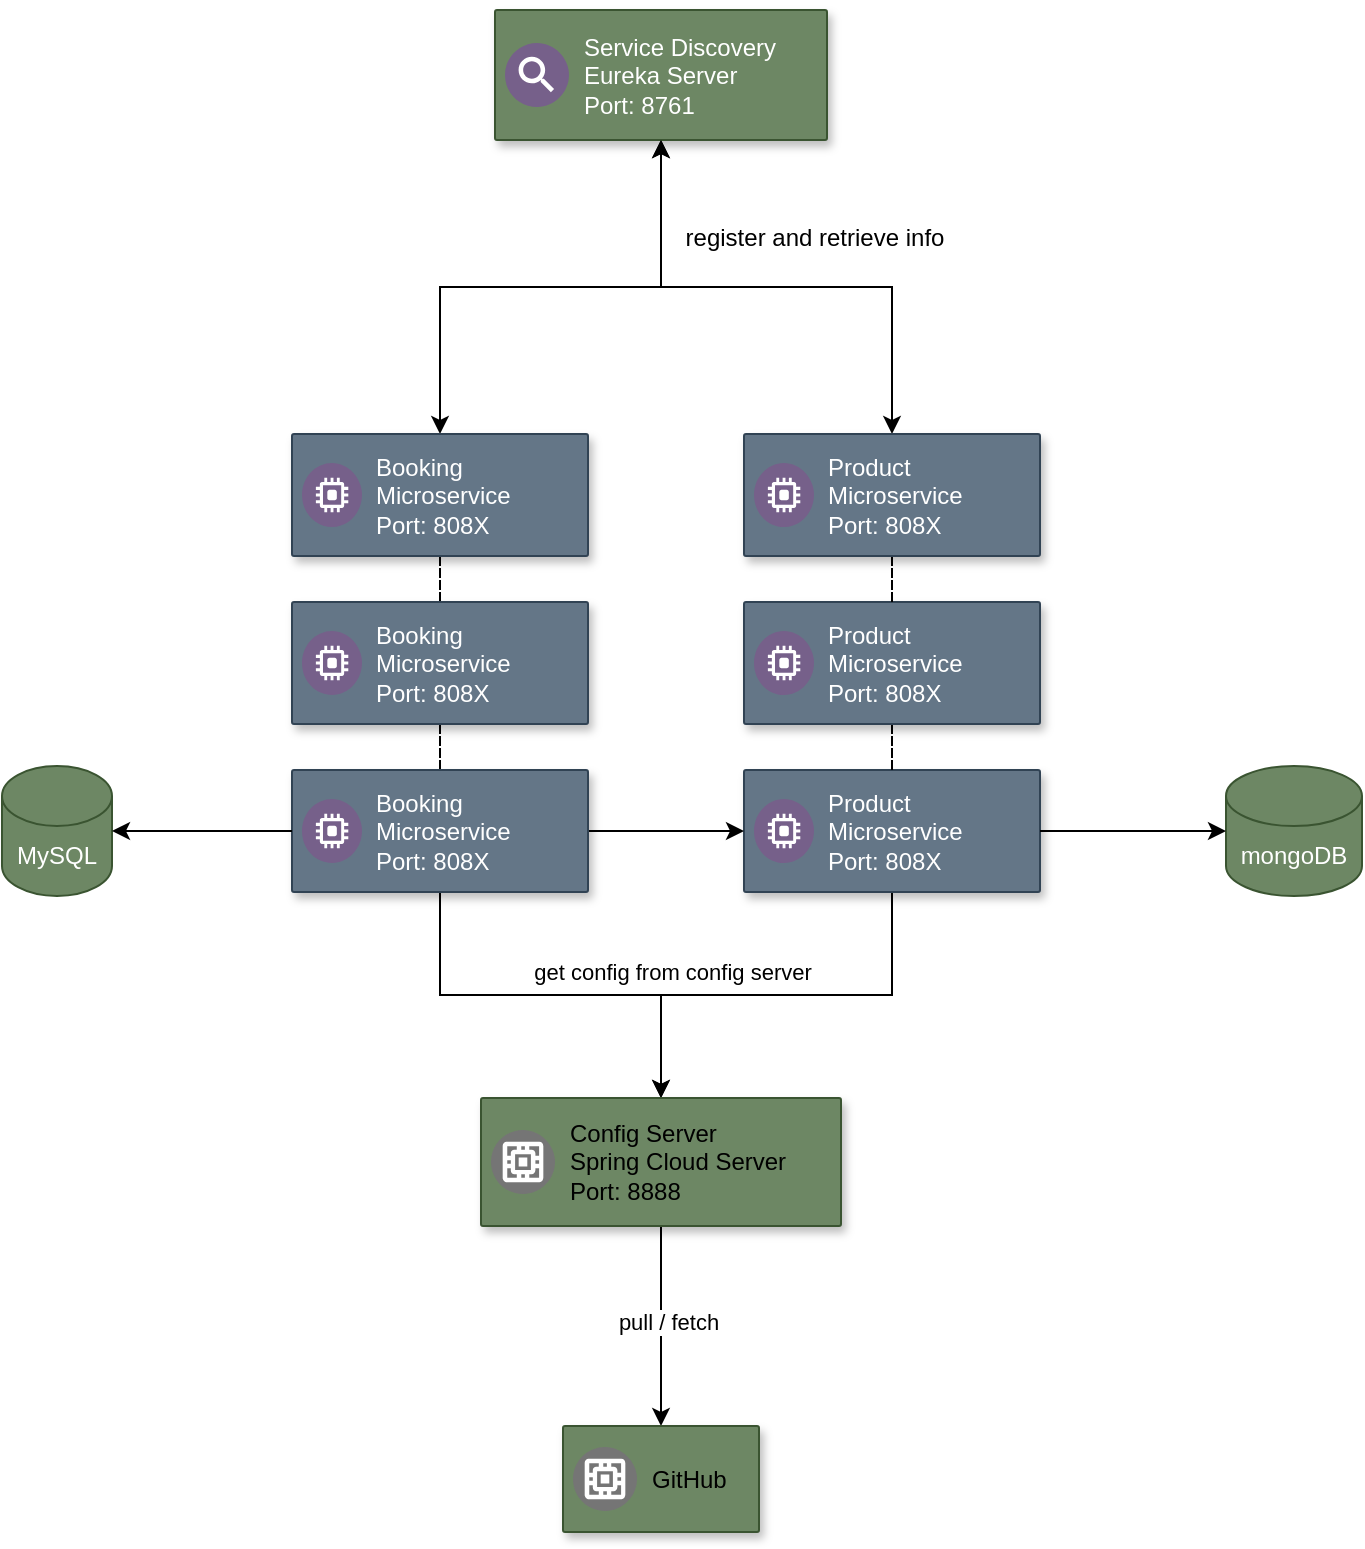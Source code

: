 <mxfile version="24.7.8" pages="2">
  <diagram name="Página-1" id="boh9xMR8GabRtBH2aX5Q">
    <mxGraphModel dx="1417" dy="825" grid="0" gridSize="10" guides="1" tooltips="1" connect="1" arrows="1" fold="1" page="0" pageScale="1" pageWidth="827" pageHeight="1169" math="0" shadow="0">
      <root>
        <mxCell id="0" />
        <mxCell id="1" parent="0" />
        <mxCell id="HiFFPttDV8a6uunUvFKZ-3" value="mongoDB" style="shape=cylinder3;whiteSpace=wrap;html=1;boundedLbl=1;backgroundOutline=1;size=15;fillColor=#6d8764;fontColor=#ffffff;strokeColor=#3A5431;" vertex="1" parent="1">
          <mxGeometry x="933" y="577" width="68" height="65" as="geometry" />
        </mxCell>
        <mxCell id="HiFFPttDV8a6uunUvFKZ-6" value="MySQL" style="shape=cylinder3;whiteSpace=wrap;html=1;boundedLbl=1;backgroundOutline=1;size=15;fillColor=#6d8764;fontColor=#ffffff;strokeColor=#3A5431;" vertex="1" parent="1">
          <mxGeometry x="321" y="577" width="55" height="65" as="geometry" />
        </mxCell>
        <mxCell id="yWfMnHsUJ8-g2Fkjy2Jz-31" style="edgeStyle=orthogonalEdgeStyle;rounded=0;orthogonalLoop=1;jettySize=auto;html=1;entryX=0.5;entryY=0;entryDx=0;entryDy=0;" edge="1" parent="1" source="HiFFPttDV8a6uunUvFKZ-10" target="yWfMnHsUJ8-g2Fkjy2Jz-16">
          <mxGeometry relative="1" as="geometry" />
        </mxCell>
        <mxCell id="HiFFPttDV8a6uunUvFKZ-10" value="" style="strokeColor=#314354;shadow=1;strokeWidth=1;rounded=1;absoluteArcSize=1;arcSize=2;fillColor=#647687;fontColor=#ffffff;align=center;" vertex="1" parent="1">
          <mxGeometry x="692" y="579" width="148" height="61" as="geometry" />
        </mxCell>
        <mxCell id="HiFFPttDV8a6uunUvFKZ-11" value="Product&lt;br&gt;Microservice&lt;br&gt;Port: 808X" style="sketch=0;dashed=0;connectable=0;html=1;fillColor=#76608a;strokeColor=#432D57;shape=mxgraph.gcp2.dedicated_game_server;part=1;labelPosition=right;verticalLabelPosition=middle;align=left;verticalAlign=middle;spacingLeft=5;fontSize=12;fontColor=#ffffff;" vertex="1" parent="HiFFPttDV8a6uunUvFKZ-10">
          <mxGeometry y="0.5" width="30" height="32" relative="1" as="geometry">
            <mxPoint x="5" y="-16" as="offset" />
          </mxGeometry>
        </mxCell>
        <mxCell id="HiFFPttDV8a6uunUvFKZ-14" style="edgeStyle=orthogonalEdgeStyle;rounded=0;orthogonalLoop=1;jettySize=auto;html=1;entryX=0;entryY=0.5;entryDx=0;entryDy=0;" edge="1" parent="1" source="HiFFPttDV8a6uunUvFKZ-12" target="HiFFPttDV8a6uunUvFKZ-10">
          <mxGeometry relative="1" as="geometry" />
        </mxCell>
        <mxCell id="yWfMnHsUJ8-g2Fkjy2Jz-10" style="edgeStyle=orthogonalEdgeStyle;rounded=0;orthogonalLoop=1;jettySize=auto;html=1;entryX=0.5;entryY=1;entryDx=0;entryDy=0;dashed=1;endArrow=none;endFill=0;" edge="1" parent="1" source="HiFFPttDV8a6uunUvFKZ-12" target="yWfMnHsUJ8-g2Fkjy2Jz-1">
          <mxGeometry relative="1" as="geometry" />
        </mxCell>
        <mxCell id="yWfMnHsUJ8-g2Fkjy2Jz-30" style="edgeStyle=orthogonalEdgeStyle;rounded=0;orthogonalLoop=1;jettySize=auto;html=1;entryX=0.5;entryY=0;entryDx=0;entryDy=0;" edge="1" parent="1" source="HiFFPttDV8a6uunUvFKZ-12" target="yWfMnHsUJ8-g2Fkjy2Jz-16">
          <mxGeometry relative="1" as="geometry" />
        </mxCell>
        <mxCell id="yWfMnHsUJ8-g2Fkjy2Jz-32" value="get config from config server" style="edgeLabel;html=1;align=center;verticalAlign=middle;resizable=0;points=[];" vertex="1" connectable="0" parent="yWfMnHsUJ8-g2Fkjy2Jz-30">
          <mxGeometry x="-0.302" y="1" relative="1" as="geometry">
            <mxPoint x="93" y="-11" as="offset" />
          </mxGeometry>
        </mxCell>
        <mxCell id="HiFFPttDV8a6uunUvFKZ-12" value="" style="strokeColor=#314354;shadow=1;strokeWidth=1;rounded=1;absoluteArcSize=1;arcSize=2;fillColor=#647687;fontColor=#ffffff;align=center;" vertex="1" parent="1">
          <mxGeometry x="466" y="579" width="148" height="61" as="geometry" />
        </mxCell>
        <mxCell id="HiFFPttDV8a6uunUvFKZ-13" value="Booking&lt;br&gt;Microservice&lt;br&gt;Port: 808X" style="sketch=0;dashed=0;connectable=0;html=1;fillColor=#76608a;strokeColor=#432D57;shape=mxgraph.gcp2.dedicated_game_server;part=1;labelPosition=right;verticalLabelPosition=middle;align=left;verticalAlign=middle;spacingLeft=5;fontSize=12;fontColor=#ffffff;" vertex="1" parent="HiFFPttDV8a6uunUvFKZ-12">
          <mxGeometry y="0.5" width="30" height="32" relative="1" as="geometry">
            <mxPoint x="5" y="-16" as="offset" />
          </mxGeometry>
        </mxCell>
        <mxCell id="yWfMnHsUJ8-g2Fkjy2Jz-13" style="edgeStyle=orthogonalEdgeStyle;rounded=0;orthogonalLoop=1;jettySize=auto;html=1;entryX=0.5;entryY=0;entryDx=0;entryDy=0;endArrow=none;endFill=0;dashed=1;" edge="1" parent="1" source="HiFFPttDV8a6uunUvFKZ-18" target="HiFFPttDV8a6uunUvFKZ-10">
          <mxGeometry relative="1" as="geometry" />
        </mxCell>
        <mxCell id="HiFFPttDV8a6uunUvFKZ-18" value="" style="strokeColor=#314354;shadow=1;strokeWidth=1;rounded=1;absoluteArcSize=1;arcSize=2;fillColor=#647687;fontColor=#ffffff;align=center;" vertex="1" parent="1">
          <mxGeometry x="692" y="495" width="148" height="61" as="geometry" />
        </mxCell>
        <mxCell id="HiFFPttDV8a6uunUvFKZ-19" value="Product&lt;br&gt;Microservice&lt;br&gt;Port: 808X" style="sketch=0;dashed=0;connectable=0;html=1;fillColor=#76608a;strokeColor=#432D57;shape=mxgraph.gcp2.dedicated_game_server;part=1;labelPosition=right;verticalLabelPosition=middle;align=left;verticalAlign=middle;spacingLeft=5;fontSize=12;fontColor=#ffffff;" vertex="1" parent="HiFFPttDV8a6uunUvFKZ-18">
          <mxGeometry y="0.5" width="30" height="32" relative="1" as="geometry">
            <mxPoint x="5" y="-16" as="offset" />
          </mxGeometry>
        </mxCell>
        <mxCell id="yWfMnHsUJ8-g2Fkjy2Jz-8" style="edgeStyle=orthogonalEdgeStyle;rounded=0;orthogonalLoop=1;jettySize=auto;html=1;entryX=0.5;entryY=1;entryDx=0;entryDy=0;startArrow=classic;startFill=1;" edge="1" parent="1" source="HiFFPttDV8a6uunUvFKZ-20" target="HiFFPttDV8a6uunUvFKZ-22">
          <mxGeometry relative="1" as="geometry" />
        </mxCell>
        <mxCell id="yWfMnHsUJ8-g2Fkjy2Jz-12" style="edgeStyle=orthogonalEdgeStyle;rounded=0;orthogonalLoop=1;jettySize=auto;html=1;entryX=0.5;entryY=0;entryDx=0;entryDy=0;endArrow=none;endFill=0;dashed=1;" edge="1" parent="1" source="HiFFPttDV8a6uunUvFKZ-20" target="HiFFPttDV8a6uunUvFKZ-18">
          <mxGeometry relative="1" as="geometry" />
        </mxCell>
        <mxCell id="HiFFPttDV8a6uunUvFKZ-20" value="" style="strokeColor=#314354;shadow=1;strokeWidth=1;rounded=1;absoluteArcSize=1;arcSize=2;fillColor=#647687;fontColor=#ffffff;align=center;" vertex="1" parent="1">
          <mxGeometry x="692" y="411" width="148" height="61" as="geometry" />
        </mxCell>
        <mxCell id="HiFFPttDV8a6uunUvFKZ-21" value="Product&lt;br&gt;Microservice&lt;br&gt;Port: 808X" style="sketch=0;dashed=0;connectable=0;html=1;fillColor=#76608a;strokeColor=#432D57;shape=mxgraph.gcp2.dedicated_game_server;part=1;labelPosition=right;verticalLabelPosition=middle;align=left;verticalAlign=middle;spacingLeft=5;fontSize=12;fontColor=#ffffff;" vertex="1" parent="HiFFPttDV8a6uunUvFKZ-20">
          <mxGeometry y="0.5" width="30" height="32" relative="1" as="geometry">
            <mxPoint x="5" y="-16" as="offset" />
          </mxGeometry>
        </mxCell>
        <mxCell id="HiFFPttDV8a6uunUvFKZ-22" value="" style="strokeColor=#3A5431;shadow=1;strokeWidth=1;rounded=1;absoluteArcSize=1;arcSize=2;fillColor=#6d8764;fontColor=#ffffff;verticalAlign=middle;labelPosition=center;verticalLabelPosition=middle;align=center;" vertex="1" parent="1">
          <mxGeometry x="567.5" y="199" width="166" height="65" as="geometry" />
        </mxCell>
        <mxCell id="HiFFPttDV8a6uunUvFKZ-23" value="Service Discovery&lt;br&gt;Eureka Server&lt;br&gt;Port: 8761" style="sketch=0;dashed=0;connectable=0;html=1;fillColor=#76608a;strokeColor=#432D57;shape=mxgraph.gcp2.service_discovery;part=1;labelPosition=right;verticalLabelPosition=middle;align=left;verticalAlign=middle;spacingLeft=5;fontSize=12;fontColor=#ffffff;" vertex="1" parent="HiFFPttDV8a6uunUvFKZ-22">
          <mxGeometry y="0.5" width="32" height="32" relative="1" as="geometry">
            <mxPoint x="5" y="-16" as="offset" />
          </mxGeometry>
        </mxCell>
        <mxCell id="yWfMnHsUJ8-g2Fkjy2Jz-11" style="edgeStyle=orthogonalEdgeStyle;rounded=0;orthogonalLoop=1;jettySize=auto;html=1;entryX=0.5;entryY=1;entryDx=0;entryDy=0;dashed=1;endArrow=none;endFill=0;" edge="1" parent="1" source="yWfMnHsUJ8-g2Fkjy2Jz-1" target="yWfMnHsUJ8-g2Fkjy2Jz-5">
          <mxGeometry relative="1" as="geometry" />
        </mxCell>
        <mxCell id="yWfMnHsUJ8-g2Fkjy2Jz-1" value="" style="strokeColor=#314354;shadow=1;strokeWidth=1;rounded=1;absoluteArcSize=1;arcSize=2;fillColor=#647687;fontColor=#ffffff;align=center;" vertex="1" parent="1">
          <mxGeometry x="466" y="495" width="148" height="61" as="geometry" />
        </mxCell>
        <mxCell id="yWfMnHsUJ8-g2Fkjy2Jz-2" value="Booking&lt;br&gt;Microservice&lt;br&gt;Port: 808X" style="sketch=0;dashed=0;connectable=0;html=1;fillColor=#76608a;strokeColor=#432D57;shape=mxgraph.gcp2.dedicated_game_server;part=1;labelPosition=right;verticalLabelPosition=middle;align=left;verticalAlign=middle;spacingLeft=5;fontSize=12;fontColor=#ffffff;" vertex="1" parent="yWfMnHsUJ8-g2Fkjy2Jz-1">
          <mxGeometry y="0.5" width="30" height="32" relative="1" as="geometry">
            <mxPoint x="5" y="-16" as="offset" />
          </mxGeometry>
        </mxCell>
        <mxCell id="yWfMnHsUJ8-g2Fkjy2Jz-7" style="edgeStyle=orthogonalEdgeStyle;rounded=0;orthogonalLoop=1;jettySize=auto;html=1;entryX=0.5;entryY=1;entryDx=0;entryDy=0;startArrow=classic;startFill=1;" edge="1" parent="1" source="yWfMnHsUJ8-g2Fkjy2Jz-5" target="HiFFPttDV8a6uunUvFKZ-22">
          <mxGeometry relative="1" as="geometry" />
        </mxCell>
        <mxCell id="yWfMnHsUJ8-g2Fkjy2Jz-5" value="" style="strokeColor=#314354;shadow=1;strokeWidth=1;rounded=1;absoluteArcSize=1;arcSize=2;fillColor=#647687;fontColor=#ffffff;align=center;" vertex="1" parent="1">
          <mxGeometry x="466" y="411" width="148" height="61" as="geometry" />
        </mxCell>
        <mxCell id="yWfMnHsUJ8-g2Fkjy2Jz-6" value="Booking&lt;br&gt;Microservice&lt;br&gt;Port: 808X" style="sketch=0;dashed=0;connectable=0;html=1;fillColor=#76608a;strokeColor=#432D57;shape=mxgraph.gcp2.dedicated_game_server;part=1;labelPosition=right;verticalLabelPosition=middle;align=left;verticalAlign=middle;spacingLeft=5;fontSize=12;fontColor=#ffffff;" vertex="1" parent="yWfMnHsUJ8-g2Fkjy2Jz-5">
          <mxGeometry y="0.5" width="30" height="32" relative="1" as="geometry">
            <mxPoint x="5" y="-16" as="offset" />
          </mxGeometry>
        </mxCell>
        <mxCell id="yWfMnHsUJ8-g2Fkjy2Jz-9" value="register and retrieve info" style="text;html=1;align=center;verticalAlign=middle;resizable=0;points=[];autosize=1;strokeColor=none;fillColor=none;" vertex="1" parent="1">
          <mxGeometry x="653" y="300" width="147" height="26" as="geometry" />
        </mxCell>
        <mxCell id="yWfMnHsUJ8-g2Fkjy2Jz-28" style="edgeStyle=orthogonalEdgeStyle;rounded=0;orthogonalLoop=1;jettySize=auto;html=1;entryX=0.5;entryY=0;entryDx=0;entryDy=0;" edge="1" parent="1" source="yWfMnHsUJ8-g2Fkjy2Jz-16" target="yWfMnHsUJ8-g2Fkjy2Jz-22">
          <mxGeometry relative="1" as="geometry" />
        </mxCell>
        <mxCell id="yWfMnHsUJ8-g2Fkjy2Jz-29" value="pull / fetch" style="edgeLabel;html=1;align=center;verticalAlign=middle;resizable=0;points=[];" vertex="1" connectable="0" parent="yWfMnHsUJ8-g2Fkjy2Jz-28">
          <mxGeometry x="-0.04" y="3" relative="1" as="geometry">
            <mxPoint as="offset" />
          </mxGeometry>
        </mxCell>
        <mxCell id="yWfMnHsUJ8-g2Fkjy2Jz-16" value="" style="strokeColor=#3A5431;shadow=1;strokeWidth=1;rounded=1;absoluteArcSize=1;arcSize=2;fillColor=#6d8764;fontColor=#ffffff;" vertex="1" parent="1">
          <mxGeometry x="560.5" y="743" width="180" height="64" as="geometry" />
        </mxCell>
        <mxCell id="yWfMnHsUJ8-g2Fkjy2Jz-17" value="Config Server&lt;br&gt;Spring Cloud Server&lt;br&gt;Port: 8888" style="sketch=0;dashed=0;connectable=0;html=1;fillColor=#757575;strokeColor=none;shape=mxgraph.gcp2.google_network_edge_cache;part=1;labelPosition=right;verticalLabelPosition=middle;align=left;verticalAlign=middle;spacingLeft=5;fontSize=12;" vertex="1" parent="yWfMnHsUJ8-g2Fkjy2Jz-16">
          <mxGeometry y="0.5" width="32" height="32" relative="1" as="geometry">
            <mxPoint x="5" y="-16" as="offset" />
          </mxGeometry>
        </mxCell>
        <mxCell id="yWfMnHsUJ8-g2Fkjy2Jz-22" value="" style="strokeColor=#3A5431;shadow=1;strokeWidth=1;rounded=1;absoluteArcSize=1;arcSize=2;fillColor=#6d8764;fontColor=#ffffff;" vertex="1" parent="1">
          <mxGeometry x="601.5" y="907" width="98" height="53" as="geometry" />
        </mxCell>
        <mxCell id="yWfMnHsUJ8-g2Fkjy2Jz-23" value="GitHub" style="sketch=0;dashed=0;connectable=0;html=1;fillColor=#757575;strokeColor=none;shape=mxgraph.gcp2.google_network_edge_cache;part=1;labelPosition=right;verticalLabelPosition=middle;align=left;verticalAlign=middle;spacingLeft=5;fontSize=12;" vertex="1" parent="yWfMnHsUJ8-g2Fkjy2Jz-22">
          <mxGeometry y="0.5" width="32" height="32" relative="1" as="geometry">
            <mxPoint x="5" y="-16" as="offset" />
          </mxGeometry>
        </mxCell>
        <mxCell id="yWfMnHsUJ8-g2Fkjy2Jz-26" style="edgeStyle=orthogonalEdgeStyle;rounded=0;orthogonalLoop=1;jettySize=auto;html=1;entryX=1;entryY=0.5;entryDx=0;entryDy=0;entryPerimeter=0;" edge="1" parent="1" source="HiFFPttDV8a6uunUvFKZ-12" target="HiFFPttDV8a6uunUvFKZ-6">
          <mxGeometry relative="1" as="geometry" />
        </mxCell>
        <mxCell id="yWfMnHsUJ8-g2Fkjy2Jz-27" style="edgeStyle=orthogonalEdgeStyle;rounded=0;orthogonalLoop=1;jettySize=auto;html=1;entryX=0;entryY=0.5;entryDx=0;entryDy=0;entryPerimeter=0;" edge="1" parent="1" source="HiFFPttDV8a6uunUvFKZ-10" target="HiFFPttDV8a6uunUvFKZ-3">
          <mxGeometry relative="1" as="geometry" />
        </mxCell>
      </root>
    </mxGraphModel>
  </diagram>
  <diagram id="Z74_pKsc-VbAnawIU8yl" name="Spring Cloud Eureka">
    <mxGraphModel dx="2055" dy="1196" grid="0" gridSize="10" guides="1" tooltips="1" connect="1" arrows="1" fold="1" page="0" pageScale="1" pageWidth="827" pageHeight="1169" math="0" shadow="0">
      <root>
        <mxCell id="0" />
        <mxCell id="1" parent="0" />
      </root>
    </mxGraphModel>
  </diagram>
</mxfile>
